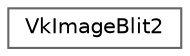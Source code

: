 digraph "类继承关系图"
{
 // LATEX_PDF_SIZE
  bgcolor="transparent";
  edge [fontname=Helvetica,fontsize=10,labelfontname=Helvetica,labelfontsize=10];
  node [fontname=Helvetica,fontsize=10,shape=box,height=0.2,width=0.4];
  rankdir="LR";
  Node0 [id="Node000000",label="VkImageBlit2",height=0.2,width=0.4,color="grey40", fillcolor="white", style="filled",URL="$struct_vk_image_blit2.html",tooltip=" "];
}
